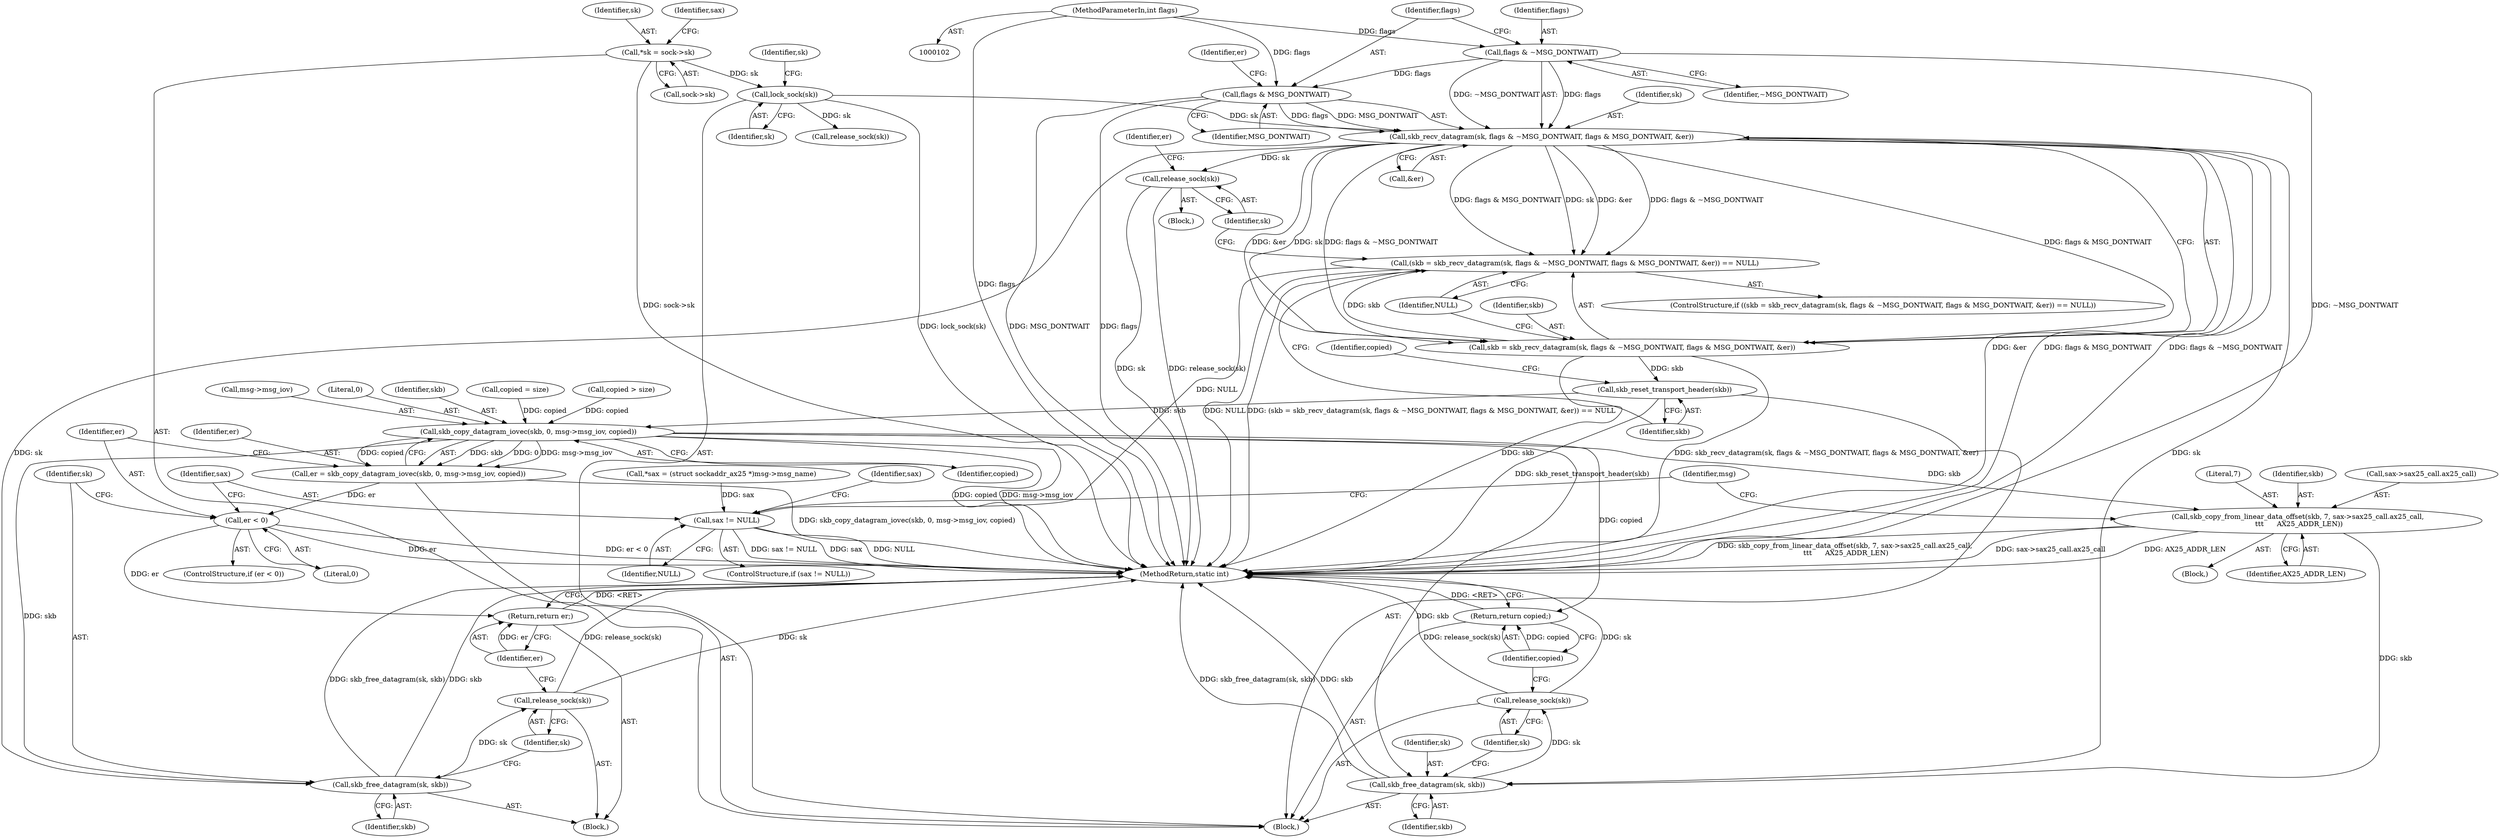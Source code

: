 digraph "0_linux_3ce5efad47b62c57a4f5c54248347085a750ce0e@API" {
"1000144" [label="(Call,skb_recv_datagram(sk, flags & ~MSG_DONTWAIT, flags & MSG_DONTWAIT, &er))"];
"1000126" [label="(Call,lock_sock(sk))"];
"1000110" [label="(Call,*sk = sock->sk)"];
"1000146" [label="(Call,flags & ~MSG_DONTWAIT)"];
"1000107" [label="(MethodParameterIn,int flags)"];
"1000149" [label="(Call,flags & MSG_DONTWAIT)"];
"1000141" [label="(Call,(skb = skb_recv_datagram(sk, flags & ~MSG_DONTWAIT, flags & MSG_DONTWAIT, &er)) == NULL)"];
"1000202" [label="(Call,sax != NULL)"];
"1000142" [label="(Call,skb = skb_recv_datagram(sk, flags & ~MSG_DONTWAIT, flags & MSG_DONTWAIT, &er))"];
"1000160" [label="(Call,skb_reset_transport_header(skb))"];
"1000182" [label="(Call,skb_copy_datagram_iovec(skb, 0, msg->msg_iov, copied))"];
"1000180" [label="(Call,er = skb_copy_datagram_iovec(skb, 0, msg->msg_iov, copied))"];
"1000190" [label="(Call,er < 0)"];
"1000199" [label="(Return,return er;)"];
"1000194" [label="(Call,skb_free_datagram(sk, skb))"];
"1000197" [label="(Call,release_sock(sk))"];
"1000216" [label="(Call,skb_copy_from_linear_data_offset(skb, 7, sax->sax25_call.ax25_call,\n \t\t\t      AX25_ADDR_LEN))"];
"1000232" [label="(Call,skb_free_datagram(sk, skb))"];
"1000235" [label="(Call,release_sock(sk))"];
"1000237" [label="(Return,return copied;)"];
"1000156" [label="(Call,release_sock(sk))"];
"1000150" [label="(Identifier,flags)"];
"1000204" [label="(Identifier,NULL)"];
"1000234" [label="(Identifier,skb)"];
"1000238" [label="(Identifier,copied)"];
"1000227" [label="(Identifier,msg)"];
"1000149" [label="(Call,flags & MSG_DONTWAIT)"];
"1000141" [label="(Call,(skb = skb_recv_datagram(sk, flags & ~MSG_DONTWAIT, flags & MSG_DONTWAIT, &er)) == NULL)"];
"1000151" [label="(Identifier,MSG_DONTWAIT)"];
"1000126" [label="(Call,lock_sock(sk))"];
"1000147" [label="(Identifier,flags)"];
"1000146" [label="(Call,flags & ~MSG_DONTWAIT)"];
"1000153" [label="(Identifier,er)"];
"1000202" [label="(Call,sax != NULL)"];
"1000201" [label="(ControlStructure,if (sax != NULL))"];
"1000160" [label="(Call,skb_reset_transport_header(skb))"];
"1000193" [label="(Block,)"];
"1000198" [label="(Identifier,sk)"];
"1000156" [label="(Call,release_sock(sk))"];
"1000219" [label="(Call,sax->sax25_call.ax25_call)"];
"1000184" [label="(Literal,0)"];
"1000197" [label="(Call,release_sock(sk))"];
"1000224" [label="(Identifier,AX25_ADDR_LEN)"];
"1000233" [label="(Identifier,sk)"];
"1000152" [label="(Call,&er)"];
"1000127" [label="(Identifier,sk)"];
"1000180" [label="(Call,er = skb_copy_datagram_iovec(skb, 0, msg->msg_iov, copied))"];
"1000189" [label="(ControlStructure,if (er < 0))"];
"1000232" [label="(Call,skb_free_datagram(sk, skb))"];
"1000192" [label="(Literal,0)"];
"1000195" [label="(Identifier,sk)"];
"1000194" [label="(Call,skb_free_datagram(sk, skb))"];
"1000112" [label="(Call,sock->sk)"];
"1000157" [label="(Identifier,sk)"];
"1000218" [label="(Literal,7)"];
"1000216" [label="(Call,skb_copy_from_linear_data_offset(skb, 7, sax->sax25_call.ax25_call,\n \t\t\t      AX25_ADDR_LEN))"];
"1000182" [label="(Call,skb_copy_datagram_iovec(skb, 0, msg->msg_iov, copied))"];
"1000181" [label="(Identifier,er)"];
"1000159" [label="(Identifier,er)"];
"1000107" [label="(MethodParameterIn,int flags)"];
"1000161" [label="(Identifier,skb)"];
"1000163" [label="(Identifier,copied)"];
"1000190" [label="(Call,er < 0)"];
"1000143" [label="(Identifier,skb)"];
"1000131" [label="(Identifier,sk)"];
"1000191" [label="(Identifier,er)"];
"1000188" [label="(Identifier,copied)"];
"1000200" [label="(Identifier,er)"];
"1000148" [label="(Identifier,~MSG_DONTWAIT)"];
"1000217" [label="(Identifier,skb)"];
"1000116" [label="(Call,*sax = (struct sockaddr_ax25 *)msg->msg_name)"];
"1000183" [label="(Identifier,skb)"];
"1000155" [label="(Block,)"];
"1000199" [label="(Return,return er;)"];
"1000111" [label="(Identifier,sk)"];
"1000237" [label="(Return,return copied;)"];
"1000145" [label="(Identifier,sk)"];
"1000140" [label="(ControlStructure,if ((skb = skb_recv_datagram(sk, flags & ~MSG_DONTWAIT, flags & MSG_DONTWAIT, &er)) == NULL))"];
"1000108" [label="(Block,)"];
"1000154" [label="(Identifier,NULL)"];
"1000172" [label="(Call,copied = size)"];
"1000142" [label="(Call,skb = skb_recv_datagram(sk, flags & ~MSG_DONTWAIT, flags & MSG_DONTWAIT, &er))"];
"1000236" [label="(Identifier,sk)"];
"1000135" [label="(Call,release_sock(sk))"];
"1000239" [label="(MethodReturn,static int)"];
"1000117" [label="(Identifier,sax)"];
"1000203" [label="(Identifier,sax)"];
"1000196" [label="(Identifier,skb)"];
"1000168" [label="(Call,copied > size)"];
"1000207" [label="(Identifier,sax)"];
"1000205" [label="(Block,)"];
"1000235" [label="(Call,release_sock(sk))"];
"1000185" [label="(Call,msg->msg_iov)"];
"1000144" [label="(Call,skb_recv_datagram(sk, flags & ~MSG_DONTWAIT, flags & MSG_DONTWAIT, &er))"];
"1000110" [label="(Call,*sk = sock->sk)"];
"1000144" -> "1000142"  [label="AST: "];
"1000144" -> "1000152"  [label="CFG: "];
"1000145" -> "1000144"  [label="AST: "];
"1000146" -> "1000144"  [label="AST: "];
"1000149" -> "1000144"  [label="AST: "];
"1000152" -> "1000144"  [label="AST: "];
"1000142" -> "1000144"  [label="CFG: "];
"1000144" -> "1000239"  [label="DDG: &er"];
"1000144" -> "1000239"  [label="DDG: flags & MSG_DONTWAIT"];
"1000144" -> "1000239"  [label="DDG: flags & ~MSG_DONTWAIT"];
"1000144" -> "1000141"  [label="DDG: sk"];
"1000144" -> "1000141"  [label="DDG: flags & ~MSG_DONTWAIT"];
"1000144" -> "1000141"  [label="DDG: flags & MSG_DONTWAIT"];
"1000144" -> "1000141"  [label="DDG: &er"];
"1000144" -> "1000142"  [label="DDG: sk"];
"1000144" -> "1000142"  [label="DDG: flags & ~MSG_DONTWAIT"];
"1000144" -> "1000142"  [label="DDG: flags & MSG_DONTWAIT"];
"1000144" -> "1000142"  [label="DDG: &er"];
"1000126" -> "1000144"  [label="DDG: sk"];
"1000146" -> "1000144"  [label="DDG: flags"];
"1000146" -> "1000144"  [label="DDG: ~MSG_DONTWAIT"];
"1000149" -> "1000144"  [label="DDG: flags"];
"1000149" -> "1000144"  [label="DDG: MSG_DONTWAIT"];
"1000144" -> "1000156"  [label="DDG: sk"];
"1000144" -> "1000194"  [label="DDG: sk"];
"1000144" -> "1000232"  [label="DDG: sk"];
"1000126" -> "1000108"  [label="AST: "];
"1000126" -> "1000127"  [label="CFG: "];
"1000127" -> "1000126"  [label="AST: "];
"1000131" -> "1000126"  [label="CFG: "];
"1000126" -> "1000239"  [label="DDG: lock_sock(sk)"];
"1000110" -> "1000126"  [label="DDG: sk"];
"1000126" -> "1000135"  [label="DDG: sk"];
"1000110" -> "1000108"  [label="AST: "];
"1000110" -> "1000112"  [label="CFG: "];
"1000111" -> "1000110"  [label="AST: "];
"1000112" -> "1000110"  [label="AST: "];
"1000117" -> "1000110"  [label="CFG: "];
"1000110" -> "1000239"  [label="DDG: sock->sk"];
"1000146" -> "1000148"  [label="CFG: "];
"1000147" -> "1000146"  [label="AST: "];
"1000148" -> "1000146"  [label="AST: "];
"1000150" -> "1000146"  [label="CFG: "];
"1000146" -> "1000239"  [label="DDG: ~MSG_DONTWAIT"];
"1000107" -> "1000146"  [label="DDG: flags"];
"1000146" -> "1000149"  [label="DDG: flags"];
"1000107" -> "1000102"  [label="AST: "];
"1000107" -> "1000239"  [label="DDG: flags"];
"1000107" -> "1000149"  [label="DDG: flags"];
"1000149" -> "1000151"  [label="CFG: "];
"1000150" -> "1000149"  [label="AST: "];
"1000151" -> "1000149"  [label="AST: "];
"1000153" -> "1000149"  [label="CFG: "];
"1000149" -> "1000239"  [label="DDG: MSG_DONTWAIT"];
"1000149" -> "1000239"  [label="DDG: flags"];
"1000141" -> "1000140"  [label="AST: "];
"1000141" -> "1000154"  [label="CFG: "];
"1000142" -> "1000141"  [label="AST: "];
"1000154" -> "1000141"  [label="AST: "];
"1000157" -> "1000141"  [label="CFG: "];
"1000161" -> "1000141"  [label="CFG: "];
"1000141" -> "1000239"  [label="DDG: (skb = skb_recv_datagram(sk, flags & ~MSG_DONTWAIT, flags & MSG_DONTWAIT, &er)) == NULL"];
"1000141" -> "1000239"  [label="DDG: NULL"];
"1000142" -> "1000141"  [label="DDG: skb"];
"1000141" -> "1000202"  [label="DDG: NULL"];
"1000202" -> "1000201"  [label="AST: "];
"1000202" -> "1000204"  [label="CFG: "];
"1000203" -> "1000202"  [label="AST: "];
"1000204" -> "1000202"  [label="AST: "];
"1000207" -> "1000202"  [label="CFG: "];
"1000227" -> "1000202"  [label="CFG: "];
"1000202" -> "1000239"  [label="DDG: sax"];
"1000202" -> "1000239"  [label="DDG: sax != NULL"];
"1000202" -> "1000239"  [label="DDG: NULL"];
"1000116" -> "1000202"  [label="DDG: sax"];
"1000143" -> "1000142"  [label="AST: "];
"1000154" -> "1000142"  [label="CFG: "];
"1000142" -> "1000239"  [label="DDG: skb_recv_datagram(sk, flags & ~MSG_DONTWAIT, flags & MSG_DONTWAIT, &er)"];
"1000142" -> "1000239"  [label="DDG: skb"];
"1000142" -> "1000160"  [label="DDG: skb"];
"1000160" -> "1000108"  [label="AST: "];
"1000160" -> "1000161"  [label="CFG: "];
"1000161" -> "1000160"  [label="AST: "];
"1000163" -> "1000160"  [label="CFG: "];
"1000160" -> "1000239"  [label="DDG: skb_reset_transport_header(skb)"];
"1000160" -> "1000182"  [label="DDG: skb"];
"1000182" -> "1000180"  [label="AST: "];
"1000182" -> "1000188"  [label="CFG: "];
"1000183" -> "1000182"  [label="AST: "];
"1000184" -> "1000182"  [label="AST: "];
"1000185" -> "1000182"  [label="AST: "];
"1000188" -> "1000182"  [label="AST: "];
"1000180" -> "1000182"  [label="CFG: "];
"1000182" -> "1000239"  [label="DDG: msg->msg_iov"];
"1000182" -> "1000239"  [label="DDG: copied"];
"1000182" -> "1000180"  [label="DDG: skb"];
"1000182" -> "1000180"  [label="DDG: 0"];
"1000182" -> "1000180"  [label="DDG: msg->msg_iov"];
"1000182" -> "1000180"  [label="DDG: copied"];
"1000168" -> "1000182"  [label="DDG: copied"];
"1000172" -> "1000182"  [label="DDG: copied"];
"1000182" -> "1000194"  [label="DDG: skb"];
"1000182" -> "1000216"  [label="DDG: skb"];
"1000182" -> "1000232"  [label="DDG: skb"];
"1000182" -> "1000237"  [label="DDG: copied"];
"1000180" -> "1000108"  [label="AST: "];
"1000181" -> "1000180"  [label="AST: "];
"1000191" -> "1000180"  [label="CFG: "];
"1000180" -> "1000239"  [label="DDG: skb_copy_datagram_iovec(skb, 0, msg->msg_iov, copied)"];
"1000180" -> "1000190"  [label="DDG: er"];
"1000190" -> "1000189"  [label="AST: "];
"1000190" -> "1000192"  [label="CFG: "];
"1000191" -> "1000190"  [label="AST: "];
"1000192" -> "1000190"  [label="AST: "];
"1000195" -> "1000190"  [label="CFG: "];
"1000203" -> "1000190"  [label="CFG: "];
"1000190" -> "1000239"  [label="DDG: er < 0"];
"1000190" -> "1000239"  [label="DDG: er"];
"1000190" -> "1000199"  [label="DDG: er"];
"1000199" -> "1000193"  [label="AST: "];
"1000199" -> "1000200"  [label="CFG: "];
"1000200" -> "1000199"  [label="AST: "];
"1000239" -> "1000199"  [label="CFG: "];
"1000199" -> "1000239"  [label="DDG: <RET>"];
"1000200" -> "1000199"  [label="DDG: er"];
"1000194" -> "1000193"  [label="AST: "];
"1000194" -> "1000196"  [label="CFG: "];
"1000195" -> "1000194"  [label="AST: "];
"1000196" -> "1000194"  [label="AST: "];
"1000198" -> "1000194"  [label="CFG: "];
"1000194" -> "1000239"  [label="DDG: skb_free_datagram(sk, skb)"];
"1000194" -> "1000239"  [label="DDG: skb"];
"1000194" -> "1000197"  [label="DDG: sk"];
"1000197" -> "1000193"  [label="AST: "];
"1000197" -> "1000198"  [label="CFG: "];
"1000198" -> "1000197"  [label="AST: "];
"1000200" -> "1000197"  [label="CFG: "];
"1000197" -> "1000239"  [label="DDG: release_sock(sk)"];
"1000197" -> "1000239"  [label="DDG: sk"];
"1000216" -> "1000205"  [label="AST: "];
"1000216" -> "1000224"  [label="CFG: "];
"1000217" -> "1000216"  [label="AST: "];
"1000218" -> "1000216"  [label="AST: "];
"1000219" -> "1000216"  [label="AST: "];
"1000224" -> "1000216"  [label="AST: "];
"1000227" -> "1000216"  [label="CFG: "];
"1000216" -> "1000239"  [label="DDG: skb_copy_from_linear_data_offset(skb, 7, sax->sax25_call.ax25_call,\n \t\t\t      AX25_ADDR_LEN)"];
"1000216" -> "1000239"  [label="DDG: sax->sax25_call.ax25_call"];
"1000216" -> "1000239"  [label="DDG: AX25_ADDR_LEN"];
"1000216" -> "1000232"  [label="DDG: skb"];
"1000232" -> "1000108"  [label="AST: "];
"1000232" -> "1000234"  [label="CFG: "];
"1000233" -> "1000232"  [label="AST: "];
"1000234" -> "1000232"  [label="AST: "];
"1000236" -> "1000232"  [label="CFG: "];
"1000232" -> "1000239"  [label="DDG: skb_free_datagram(sk, skb)"];
"1000232" -> "1000239"  [label="DDG: skb"];
"1000232" -> "1000235"  [label="DDG: sk"];
"1000235" -> "1000108"  [label="AST: "];
"1000235" -> "1000236"  [label="CFG: "];
"1000236" -> "1000235"  [label="AST: "];
"1000238" -> "1000235"  [label="CFG: "];
"1000235" -> "1000239"  [label="DDG: sk"];
"1000235" -> "1000239"  [label="DDG: release_sock(sk)"];
"1000237" -> "1000108"  [label="AST: "];
"1000237" -> "1000238"  [label="CFG: "];
"1000238" -> "1000237"  [label="AST: "];
"1000239" -> "1000237"  [label="CFG: "];
"1000237" -> "1000239"  [label="DDG: <RET>"];
"1000238" -> "1000237"  [label="DDG: copied"];
"1000156" -> "1000155"  [label="AST: "];
"1000156" -> "1000157"  [label="CFG: "];
"1000157" -> "1000156"  [label="AST: "];
"1000159" -> "1000156"  [label="CFG: "];
"1000156" -> "1000239"  [label="DDG: sk"];
"1000156" -> "1000239"  [label="DDG: release_sock(sk)"];
}
